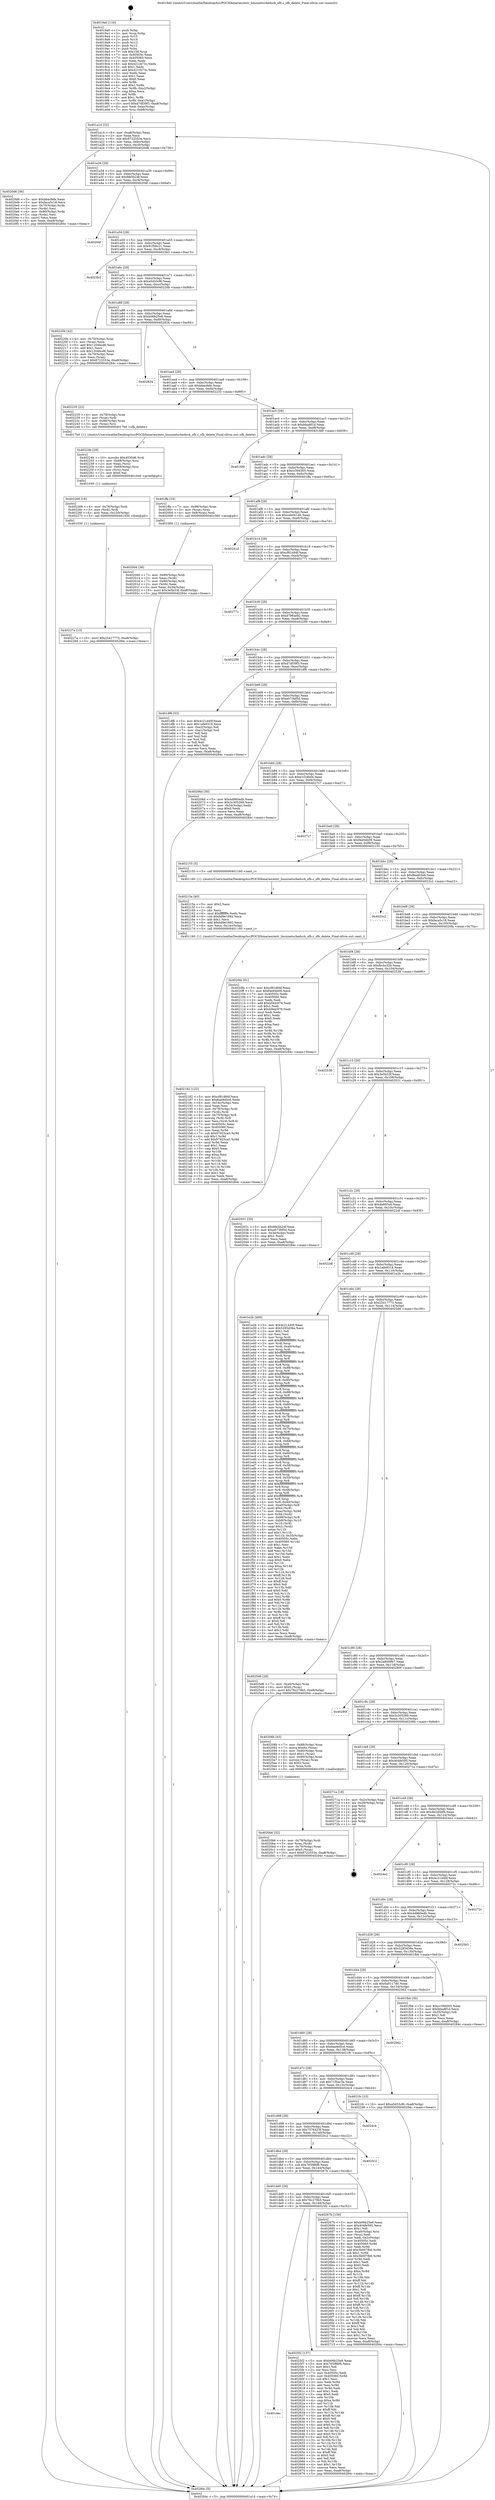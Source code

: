 digraph "0x4019a0" {
  label = "0x4019a0 (/mnt/c/Users/mathe/Desktop/tcc/POCII/binaries/extr_linuxnetschedsch_sfb.c_sfb_delete_Final-ollvm.out::main(0))"
  labelloc = "t"
  node[shape=record]

  Entry [label="",width=0.3,height=0.3,shape=circle,fillcolor=black,style=filled]
  "0x401a14" [label="{
     0x401a14 [32]\l
     | [instrs]\l
     &nbsp;&nbsp;0x401a14 \<+6\>: mov -0xa8(%rbp),%eax\l
     &nbsp;&nbsp;0x401a1a \<+2\>: mov %eax,%ecx\l
     &nbsp;&nbsp;0x401a1c \<+6\>: sub $0x8722553a,%ecx\l
     &nbsp;&nbsp;0x401a22 \<+6\>: mov %eax,-0xbc(%rbp)\l
     &nbsp;&nbsp;0x401a28 \<+6\>: mov %ecx,-0xc0(%rbp)\l
     &nbsp;&nbsp;0x401a2e \<+6\>: je 00000000004020d6 \<main+0x736\>\l
  }"]
  "0x4020d6" [label="{
     0x4020d6 [36]\l
     | [instrs]\l
     &nbsp;&nbsp;0x4020d6 \<+5\>: mov $0xbbacfefe,%eax\l
     &nbsp;&nbsp;0x4020db \<+5\>: mov $0xfaca5c18,%ecx\l
     &nbsp;&nbsp;0x4020e0 \<+4\>: mov -0x70(%rbp),%rdx\l
     &nbsp;&nbsp;0x4020e4 \<+2\>: mov (%rdx),%esi\l
     &nbsp;&nbsp;0x4020e6 \<+4\>: mov -0x80(%rbp),%rdx\l
     &nbsp;&nbsp;0x4020ea \<+2\>: cmp (%rdx),%esi\l
     &nbsp;&nbsp;0x4020ec \<+3\>: cmovl %ecx,%eax\l
     &nbsp;&nbsp;0x4020ef \<+6\>: mov %eax,-0xa8(%rbp)\l
     &nbsp;&nbsp;0x4020f5 \<+5\>: jmp 000000000040284c \<main+0xeac\>\l
  }"]
  "0x401a34" [label="{
     0x401a34 [28]\l
     | [instrs]\l
     &nbsp;&nbsp;0x401a34 \<+5\>: jmp 0000000000401a39 \<main+0x99\>\l
     &nbsp;&nbsp;0x401a39 \<+6\>: mov -0xbc(%rbp),%eax\l
     &nbsp;&nbsp;0x401a3f \<+5\>: sub $0x8fe5b24f,%eax\l
     &nbsp;&nbsp;0x401a44 \<+6\>: mov %eax,-0xc4(%rbp)\l
     &nbsp;&nbsp;0x401a4a \<+6\>: je 000000000040204f \<main+0x6af\>\l
  }"]
  Exit [label="",width=0.3,height=0.3,shape=circle,fillcolor=black,style=filled,peripheries=2]
  "0x40204f" [label="{
     0x40204f\l
  }", style=dashed]
  "0x401a50" [label="{
     0x401a50 [28]\l
     | [instrs]\l
     &nbsp;&nbsp;0x401a50 \<+5\>: jmp 0000000000401a55 \<main+0xb5\>\l
     &nbsp;&nbsp;0x401a55 \<+6\>: mov -0xbc(%rbp),%eax\l
     &nbsp;&nbsp;0x401a5b \<+5\>: sub $0x91f58c21,%eax\l
     &nbsp;&nbsp;0x401a60 \<+6\>: mov %eax,-0xc8(%rbp)\l
     &nbsp;&nbsp;0x401a66 \<+6\>: je 00000000004023b3 \<main+0xa13\>\l
  }"]
  "0x401dec" [label="{
     0x401dec\l
  }", style=dashed]
  "0x4023b3" [label="{
     0x4023b3\l
  }", style=dashed]
  "0x401a6c" [label="{
     0x401a6c [28]\l
     | [instrs]\l
     &nbsp;&nbsp;0x401a6c \<+5\>: jmp 0000000000401a71 \<main+0xd1\>\l
     &nbsp;&nbsp;0x401a71 \<+6\>: mov -0xbc(%rbp),%eax\l
     &nbsp;&nbsp;0x401a77 \<+5\>: sub $0xa5d33cf6,%eax\l
     &nbsp;&nbsp;0x401a7c \<+6\>: mov %eax,-0xcc(%rbp)\l
     &nbsp;&nbsp;0x401a82 \<+6\>: je 000000000040220b \<main+0x86b\>\l
  }"]
  "0x4025f2" [label="{
     0x4025f2 [137]\l
     | [instrs]\l
     &nbsp;&nbsp;0x4025f2 \<+5\>: mov $0xb06b25e8,%eax\l
     &nbsp;&nbsp;0x4025f7 \<+5\>: mov $0x765f86f6,%ecx\l
     &nbsp;&nbsp;0x4025fc \<+2\>: mov $0x1,%dl\l
     &nbsp;&nbsp;0x4025fe \<+2\>: xor %esi,%esi\l
     &nbsp;&nbsp;0x402600 \<+7\>: mov 0x40505c,%edi\l
     &nbsp;&nbsp;0x402607 \<+8\>: mov 0x405060,%r8d\l
     &nbsp;&nbsp;0x40260f \<+3\>: sub $0x1,%esi\l
     &nbsp;&nbsp;0x402612 \<+3\>: mov %edi,%r9d\l
     &nbsp;&nbsp;0x402615 \<+3\>: add %esi,%r9d\l
     &nbsp;&nbsp;0x402618 \<+4\>: imul %r9d,%edi\l
     &nbsp;&nbsp;0x40261c \<+3\>: and $0x1,%edi\l
     &nbsp;&nbsp;0x40261f \<+3\>: cmp $0x0,%edi\l
     &nbsp;&nbsp;0x402622 \<+4\>: sete %r10b\l
     &nbsp;&nbsp;0x402626 \<+4\>: cmp $0xa,%r8d\l
     &nbsp;&nbsp;0x40262a \<+4\>: setl %r11b\l
     &nbsp;&nbsp;0x40262e \<+3\>: mov %r10b,%bl\l
     &nbsp;&nbsp;0x402631 \<+3\>: xor $0xff,%bl\l
     &nbsp;&nbsp;0x402634 \<+3\>: mov %r11b,%r14b\l
     &nbsp;&nbsp;0x402637 \<+4\>: xor $0xff,%r14b\l
     &nbsp;&nbsp;0x40263b \<+3\>: xor $0x0,%dl\l
     &nbsp;&nbsp;0x40263e \<+3\>: mov %bl,%r15b\l
     &nbsp;&nbsp;0x402641 \<+4\>: and $0x0,%r15b\l
     &nbsp;&nbsp;0x402645 \<+3\>: and %dl,%r10b\l
     &nbsp;&nbsp;0x402648 \<+3\>: mov %r14b,%r12b\l
     &nbsp;&nbsp;0x40264b \<+4\>: and $0x0,%r12b\l
     &nbsp;&nbsp;0x40264f \<+3\>: and %dl,%r11b\l
     &nbsp;&nbsp;0x402652 \<+3\>: or %r10b,%r15b\l
     &nbsp;&nbsp;0x402655 \<+3\>: or %r11b,%r12b\l
     &nbsp;&nbsp;0x402658 \<+3\>: xor %r12b,%r15b\l
     &nbsp;&nbsp;0x40265b \<+3\>: or %r14b,%bl\l
     &nbsp;&nbsp;0x40265e \<+3\>: xor $0xff,%bl\l
     &nbsp;&nbsp;0x402661 \<+3\>: or $0x0,%dl\l
     &nbsp;&nbsp;0x402664 \<+2\>: and %dl,%bl\l
     &nbsp;&nbsp;0x402666 \<+3\>: or %bl,%r15b\l
     &nbsp;&nbsp;0x402669 \<+4\>: test $0x1,%r15b\l
     &nbsp;&nbsp;0x40266d \<+3\>: cmovne %ecx,%eax\l
     &nbsp;&nbsp;0x402670 \<+6\>: mov %eax,-0xa8(%rbp)\l
     &nbsp;&nbsp;0x402676 \<+5\>: jmp 000000000040284c \<main+0xeac\>\l
  }"]
  "0x40220b" [label="{
     0x40220b [42]\l
     | [instrs]\l
     &nbsp;&nbsp;0x40220b \<+4\>: mov -0x70(%rbp),%rax\l
     &nbsp;&nbsp;0x40220f \<+2\>: mov (%rax),%ecx\l
     &nbsp;&nbsp;0x402211 \<+6\>: add $0x1204bcd6,%ecx\l
     &nbsp;&nbsp;0x402217 \<+3\>: add $0x1,%ecx\l
     &nbsp;&nbsp;0x40221a \<+6\>: sub $0x1204bcd6,%ecx\l
     &nbsp;&nbsp;0x402220 \<+4\>: mov -0x70(%rbp),%rax\l
     &nbsp;&nbsp;0x402224 \<+2\>: mov %ecx,(%rax)\l
     &nbsp;&nbsp;0x402226 \<+10\>: movl $0x8722553a,-0xa8(%rbp)\l
     &nbsp;&nbsp;0x402230 \<+5\>: jmp 000000000040284c \<main+0xeac\>\l
  }"]
  "0x401a88" [label="{
     0x401a88 [28]\l
     | [instrs]\l
     &nbsp;&nbsp;0x401a88 \<+5\>: jmp 0000000000401a8d \<main+0xed\>\l
     &nbsp;&nbsp;0x401a8d \<+6\>: mov -0xbc(%rbp),%eax\l
     &nbsp;&nbsp;0x401a93 \<+5\>: sub $0xb06b25e8,%eax\l
     &nbsp;&nbsp;0x401a98 \<+6\>: mov %eax,-0xd0(%rbp)\l
     &nbsp;&nbsp;0x401a9e \<+6\>: je 0000000000402834 \<main+0xe94\>\l
  }"]
  "0x401dd0" [label="{
     0x401dd0 [28]\l
     | [instrs]\l
     &nbsp;&nbsp;0x401dd0 \<+5\>: jmp 0000000000401dd5 \<main+0x435\>\l
     &nbsp;&nbsp;0x401dd5 \<+6\>: mov -0xbc(%rbp),%eax\l
     &nbsp;&nbsp;0x401ddb \<+5\>: sub $0x76c279b5,%eax\l
     &nbsp;&nbsp;0x401de0 \<+6\>: mov %eax,-0x148(%rbp)\l
     &nbsp;&nbsp;0x401de6 \<+6\>: je 00000000004025f2 \<main+0xc52\>\l
  }"]
  "0x402834" [label="{
     0x402834\l
  }", style=dashed]
  "0x401aa4" [label="{
     0x401aa4 [28]\l
     | [instrs]\l
     &nbsp;&nbsp;0x401aa4 \<+5\>: jmp 0000000000401aa9 \<main+0x109\>\l
     &nbsp;&nbsp;0x401aa9 \<+6\>: mov -0xbc(%rbp),%eax\l
     &nbsp;&nbsp;0x401aaf \<+5\>: sub $0xbbacfefe,%eax\l
     &nbsp;&nbsp;0x401ab4 \<+6\>: mov %eax,-0xd4(%rbp)\l
     &nbsp;&nbsp;0x401aba \<+6\>: je 0000000000402235 \<main+0x895\>\l
  }"]
  "0x40267b" [label="{
     0x40267b [159]\l
     | [instrs]\l
     &nbsp;&nbsp;0x40267b \<+5\>: mov $0xb06b25e8,%eax\l
     &nbsp;&nbsp;0x402680 \<+5\>: mov $0x404fe595,%ecx\l
     &nbsp;&nbsp;0x402685 \<+2\>: mov $0x1,%dl\l
     &nbsp;&nbsp;0x402687 \<+7\>: mov -0xa0(%rbp),%rsi\l
     &nbsp;&nbsp;0x40268e \<+2\>: mov (%rsi),%edi\l
     &nbsp;&nbsp;0x402690 \<+3\>: mov %edi,-0x2c(%rbp)\l
     &nbsp;&nbsp;0x402693 \<+7\>: mov 0x40505c,%edi\l
     &nbsp;&nbsp;0x40269a \<+8\>: mov 0x405060,%r8d\l
     &nbsp;&nbsp;0x4026a2 \<+3\>: mov %edi,%r9d\l
     &nbsp;&nbsp;0x4026a5 \<+7\>: add $0x3b007fb6,%r9d\l
     &nbsp;&nbsp;0x4026ac \<+4\>: sub $0x1,%r9d\l
     &nbsp;&nbsp;0x4026b0 \<+7\>: sub $0x3b007fb6,%r9d\l
     &nbsp;&nbsp;0x4026b7 \<+4\>: imul %r9d,%edi\l
     &nbsp;&nbsp;0x4026bb \<+3\>: and $0x1,%edi\l
     &nbsp;&nbsp;0x4026be \<+3\>: cmp $0x0,%edi\l
     &nbsp;&nbsp;0x4026c1 \<+4\>: sete %r10b\l
     &nbsp;&nbsp;0x4026c5 \<+4\>: cmp $0xa,%r8d\l
     &nbsp;&nbsp;0x4026c9 \<+4\>: setl %r11b\l
     &nbsp;&nbsp;0x4026cd \<+3\>: mov %r10b,%bl\l
     &nbsp;&nbsp;0x4026d0 \<+3\>: xor $0xff,%bl\l
     &nbsp;&nbsp;0x4026d3 \<+3\>: mov %r11b,%r14b\l
     &nbsp;&nbsp;0x4026d6 \<+4\>: xor $0xff,%r14b\l
     &nbsp;&nbsp;0x4026da \<+3\>: xor $0x1,%dl\l
     &nbsp;&nbsp;0x4026dd \<+3\>: mov %bl,%r15b\l
     &nbsp;&nbsp;0x4026e0 \<+4\>: and $0xff,%r15b\l
     &nbsp;&nbsp;0x4026e4 \<+3\>: and %dl,%r10b\l
     &nbsp;&nbsp;0x4026e7 \<+3\>: mov %r14b,%r12b\l
     &nbsp;&nbsp;0x4026ea \<+4\>: and $0xff,%r12b\l
     &nbsp;&nbsp;0x4026ee \<+3\>: and %dl,%r11b\l
     &nbsp;&nbsp;0x4026f1 \<+3\>: or %r10b,%r15b\l
     &nbsp;&nbsp;0x4026f4 \<+3\>: or %r11b,%r12b\l
     &nbsp;&nbsp;0x4026f7 \<+3\>: xor %r12b,%r15b\l
     &nbsp;&nbsp;0x4026fa \<+3\>: or %r14b,%bl\l
     &nbsp;&nbsp;0x4026fd \<+3\>: xor $0xff,%bl\l
     &nbsp;&nbsp;0x402700 \<+3\>: or $0x1,%dl\l
     &nbsp;&nbsp;0x402703 \<+2\>: and %dl,%bl\l
     &nbsp;&nbsp;0x402705 \<+3\>: or %bl,%r15b\l
     &nbsp;&nbsp;0x402708 \<+4\>: test $0x1,%r15b\l
     &nbsp;&nbsp;0x40270c \<+3\>: cmovne %ecx,%eax\l
     &nbsp;&nbsp;0x40270f \<+6\>: mov %eax,-0xa8(%rbp)\l
     &nbsp;&nbsp;0x402715 \<+5\>: jmp 000000000040284c \<main+0xeac\>\l
  }"]
  "0x402235" [label="{
     0x402235 [22]\l
     | [instrs]\l
     &nbsp;&nbsp;0x402235 \<+4\>: mov -0x78(%rbp),%rax\l
     &nbsp;&nbsp;0x402239 \<+3\>: mov (%rax),%rdi\l
     &nbsp;&nbsp;0x40223c \<+7\>: mov -0x88(%rbp),%rax\l
     &nbsp;&nbsp;0x402243 \<+3\>: mov (%rax),%rsi\l
     &nbsp;&nbsp;0x402246 \<+5\>: call 00000000004017b0 \<sfb_delete\>\l
     | [calls]\l
     &nbsp;&nbsp;0x4017b0 \{1\} (/mnt/c/Users/mathe/Desktop/tcc/POCII/binaries/extr_linuxnetschedsch_sfb.c_sfb_delete_Final-ollvm.out::sfb_delete)\l
  }"]
  "0x401ac0" [label="{
     0x401ac0 [28]\l
     | [instrs]\l
     &nbsp;&nbsp;0x401ac0 \<+5\>: jmp 0000000000401ac5 \<main+0x125\>\l
     &nbsp;&nbsp;0x401ac5 \<+6\>: mov -0xbc(%rbp),%eax\l
     &nbsp;&nbsp;0x401acb \<+5\>: sub $0xbfaa8f1d,%eax\l
     &nbsp;&nbsp;0x401ad0 \<+6\>: mov %eax,-0xd8(%rbp)\l
     &nbsp;&nbsp;0x401ad6 \<+6\>: je 0000000000401fd9 \<main+0x639\>\l
  }"]
  "0x401db4" [label="{
     0x401db4 [28]\l
     | [instrs]\l
     &nbsp;&nbsp;0x401db4 \<+5\>: jmp 0000000000401db9 \<main+0x419\>\l
     &nbsp;&nbsp;0x401db9 \<+6\>: mov -0xbc(%rbp),%eax\l
     &nbsp;&nbsp;0x401dbf \<+5\>: sub $0x765f86f6,%eax\l
     &nbsp;&nbsp;0x401dc4 \<+6\>: mov %eax,-0x144(%rbp)\l
     &nbsp;&nbsp;0x401dca \<+6\>: je 000000000040267b \<main+0xcdb\>\l
  }"]
  "0x401fd9" [label="{
     0x401fd9\l
  }", style=dashed]
  "0x401adc" [label="{
     0x401adc [28]\l
     | [instrs]\l
     &nbsp;&nbsp;0x401adc \<+5\>: jmp 0000000000401ae1 \<main+0x141\>\l
     &nbsp;&nbsp;0x401ae1 \<+6\>: mov -0xbc(%rbp),%eax\l
     &nbsp;&nbsp;0x401ae7 \<+5\>: sub $0xcc39d305,%eax\l
     &nbsp;&nbsp;0x401aec \<+6\>: mov %eax,-0xdc(%rbp)\l
     &nbsp;&nbsp;0x401af2 \<+6\>: je 0000000000401ffa \<main+0x65a\>\l
  }"]
  "0x4025c2" [label="{
     0x4025c2\l
  }", style=dashed]
  "0x401ffa" [label="{
     0x401ffa [19]\l
     | [instrs]\l
     &nbsp;&nbsp;0x401ffa \<+7\>: mov -0x98(%rbp),%rax\l
     &nbsp;&nbsp;0x402001 \<+3\>: mov (%rax),%rax\l
     &nbsp;&nbsp;0x402004 \<+4\>: mov 0x8(%rax),%rdi\l
     &nbsp;&nbsp;0x402008 \<+5\>: call 0000000000401060 \<atoi@plt\>\l
     | [calls]\l
     &nbsp;&nbsp;0x401060 \{1\} (unknown)\l
  }"]
  "0x401af8" [label="{
     0x401af8 [28]\l
     | [instrs]\l
     &nbsp;&nbsp;0x401af8 \<+5\>: jmp 0000000000401afd \<main+0x15d\>\l
     &nbsp;&nbsp;0x401afd \<+6\>: mov -0xbc(%rbp),%eax\l
     &nbsp;&nbsp;0x401b03 \<+5\>: sub $0xceb04146,%eax\l
     &nbsp;&nbsp;0x401b08 \<+6\>: mov %eax,-0xe0(%rbp)\l
     &nbsp;&nbsp;0x401b0e \<+6\>: je 000000000040241d \<main+0xa7d\>\l
  }"]
  "0x401d98" [label="{
     0x401d98 [28]\l
     | [instrs]\l
     &nbsp;&nbsp;0x401d98 \<+5\>: jmp 0000000000401d9d \<main+0x3fd\>\l
     &nbsp;&nbsp;0x401d9d \<+6\>: mov -0xbc(%rbp),%eax\l
     &nbsp;&nbsp;0x401da3 \<+5\>: sub $0x7576423f,%eax\l
     &nbsp;&nbsp;0x401da8 \<+6\>: mov %eax,-0x140(%rbp)\l
     &nbsp;&nbsp;0x401dae \<+6\>: je 00000000004025c2 \<main+0xc22\>\l
  }"]
  "0x40241d" [label="{
     0x40241d\l
  }", style=dashed]
  "0x401b14" [label="{
     0x401b14 [28]\l
     | [instrs]\l
     &nbsp;&nbsp;0x401b14 \<+5\>: jmp 0000000000401b19 \<main+0x179\>\l
     &nbsp;&nbsp;0x401b19 \<+6\>: mov -0xbc(%rbp),%eax\l
     &nbsp;&nbsp;0x401b1f \<+5\>: sub $0xcf81d84f,%eax\l
     &nbsp;&nbsp;0x401b24 \<+6\>: mov %eax,-0xe4(%rbp)\l
     &nbsp;&nbsp;0x401b2a \<+6\>: je 0000000000402771 \<main+0xdd1\>\l
  }"]
  "0x4024c4" [label="{
     0x4024c4\l
  }", style=dashed]
  "0x402771" [label="{
     0x402771\l
  }", style=dashed]
  "0x401b30" [label="{
     0x401b30 [28]\l
     | [instrs]\l
     &nbsp;&nbsp;0x401b30 \<+5\>: jmp 0000000000401b35 \<main+0x195\>\l
     &nbsp;&nbsp;0x401b35 \<+6\>: mov -0xbc(%rbp),%eax\l
     &nbsp;&nbsp;0x401b3b \<+5\>: sub $0xd796ae82,%eax\l
     &nbsp;&nbsp;0x401b40 \<+6\>: mov %eax,-0xe8(%rbp)\l
     &nbsp;&nbsp;0x401b46 \<+6\>: je 0000000000402289 \<main+0x8e9\>\l
  }"]
  "0x40227a" [label="{
     0x40227a [15]\l
     | [instrs]\l
     &nbsp;&nbsp;0x40227a \<+10\>: movl $0x25417773,-0xa8(%rbp)\l
     &nbsp;&nbsp;0x402284 \<+5\>: jmp 000000000040284c \<main+0xeac\>\l
  }"]
  "0x402289" [label="{
     0x402289\l
  }", style=dashed]
  "0x401b4c" [label="{
     0x401b4c [28]\l
     | [instrs]\l
     &nbsp;&nbsp;0x401b4c \<+5\>: jmp 0000000000401b51 \<main+0x1b1\>\l
     &nbsp;&nbsp;0x401b51 \<+6\>: mov -0xbc(%rbp),%eax\l
     &nbsp;&nbsp;0x401b57 \<+5\>: sub $0xd7df39f3,%eax\l
     &nbsp;&nbsp;0x401b5c \<+6\>: mov %eax,-0xec(%rbp)\l
     &nbsp;&nbsp;0x401b62 \<+6\>: je 0000000000401df6 \<main+0x456\>\l
  }"]
  "0x402268" [label="{
     0x402268 [18]\l
     | [instrs]\l
     &nbsp;&nbsp;0x402268 \<+4\>: mov -0x78(%rbp),%rdi\l
     &nbsp;&nbsp;0x40226c \<+3\>: mov (%rdi),%rdi\l
     &nbsp;&nbsp;0x40226f \<+6\>: mov %eax,-0x150(%rbp)\l
     &nbsp;&nbsp;0x402275 \<+5\>: call 0000000000401030 \<free@plt\>\l
     | [calls]\l
     &nbsp;&nbsp;0x401030 \{1\} (unknown)\l
  }"]
  "0x401df6" [label="{
     0x401df6 [53]\l
     | [instrs]\l
     &nbsp;&nbsp;0x401df6 \<+5\>: mov $0x4c21440f,%eax\l
     &nbsp;&nbsp;0x401dfb \<+5\>: mov $0x1afe9318,%ecx\l
     &nbsp;&nbsp;0x401e00 \<+6\>: mov -0xa2(%rbp),%dl\l
     &nbsp;&nbsp;0x401e06 \<+7\>: mov -0xa1(%rbp),%sil\l
     &nbsp;&nbsp;0x401e0d \<+3\>: mov %dl,%dil\l
     &nbsp;&nbsp;0x401e10 \<+3\>: and %sil,%dil\l
     &nbsp;&nbsp;0x401e13 \<+3\>: xor %sil,%dl\l
     &nbsp;&nbsp;0x401e16 \<+3\>: or %dl,%dil\l
     &nbsp;&nbsp;0x401e19 \<+4\>: test $0x1,%dil\l
     &nbsp;&nbsp;0x401e1d \<+3\>: cmovne %ecx,%eax\l
     &nbsp;&nbsp;0x401e20 \<+6\>: mov %eax,-0xa8(%rbp)\l
     &nbsp;&nbsp;0x401e26 \<+5\>: jmp 000000000040284c \<main+0xeac\>\l
  }"]
  "0x401b68" [label="{
     0x401b68 [28]\l
     | [instrs]\l
     &nbsp;&nbsp;0x401b68 \<+5\>: jmp 0000000000401b6d \<main+0x1cd\>\l
     &nbsp;&nbsp;0x401b6d \<+6\>: mov -0xbc(%rbp),%eax\l
     &nbsp;&nbsp;0x401b73 \<+5\>: sub $0xe073bf5d,%eax\l
     &nbsp;&nbsp;0x401b78 \<+6\>: mov %eax,-0xf0(%rbp)\l
     &nbsp;&nbsp;0x401b7e \<+6\>: je 000000000040206d \<main+0x6cd\>\l
  }"]
  "0x40284c" [label="{
     0x40284c [5]\l
     | [instrs]\l
     &nbsp;&nbsp;0x40284c \<+5\>: jmp 0000000000401a14 \<main+0x74\>\l
  }"]
  "0x4019a0" [label="{
     0x4019a0 [116]\l
     | [instrs]\l
     &nbsp;&nbsp;0x4019a0 \<+1\>: push %rbp\l
     &nbsp;&nbsp;0x4019a1 \<+3\>: mov %rsp,%rbp\l
     &nbsp;&nbsp;0x4019a4 \<+2\>: push %r15\l
     &nbsp;&nbsp;0x4019a6 \<+2\>: push %r14\l
     &nbsp;&nbsp;0x4019a8 \<+2\>: push %r13\l
     &nbsp;&nbsp;0x4019aa \<+2\>: push %r12\l
     &nbsp;&nbsp;0x4019ac \<+1\>: push %rbx\l
     &nbsp;&nbsp;0x4019ad \<+7\>: sub $0x158,%rsp\l
     &nbsp;&nbsp;0x4019b4 \<+7\>: mov 0x40505c,%eax\l
     &nbsp;&nbsp;0x4019bb \<+7\>: mov 0x405060,%ecx\l
     &nbsp;&nbsp;0x4019c2 \<+2\>: mov %eax,%edx\l
     &nbsp;&nbsp;0x4019c4 \<+6\>: sub $0x421cb73c,%edx\l
     &nbsp;&nbsp;0x4019ca \<+3\>: sub $0x1,%edx\l
     &nbsp;&nbsp;0x4019cd \<+6\>: add $0x421cb73c,%edx\l
     &nbsp;&nbsp;0x4019d3 \<+3\>: imul %edx,%eax\l
     &nbsp;&nbsp;0x4019d6 \<+3\>: and $0x1,%eax\l
     &nbsp;&nbsp;0x4019d9 \<+3\>: cmp $0x0,%eax\l
     &nbsp;&nbsp;0x4019dc \<+4\>: sete %r8b\l
     &nbsp;&nbsp;0x4019e0 \<+4\>: and $0x1,%r8b\l
     &nbsp;&nbsp;0x4019e4 \<+7\>: mov %r8b,-0xa2(%rbp)\l
     &nbsp;&nbsp;0x4019eb \<+3\>: cmp $0xa,%ecx\l
     &nbsp;&nbsp;0x4019ee \<+4\>: setl %r8b\l
     &nbsp;&nbsp;0x4019f2 \<+4\>: and $0x1,%r8b\l
     &nbsp;&nbsp;0x4019f6 \<+7\>: mov %r8b,-0xa1(%rbp)\l
     &nbsp;&nbsp;0x4019fd \<+10\>: movl $0xd7df39f3,-0xa8(%rbp)\l
     &nbsp;&nbsp;0x401a07 \<+6\>: mov %edi,-0xac(%rbp)\l
     &nbsp;&nbsp;0x401a0d \<+7\>: mov %rsi,-0xb8(%rbp)\l
  }"]
  "0x40224b" [label="{
     0x40224b [29]\l
     | [instrs]\l
     &nbsp;&nbsp;0x40224b \<+10\>: movabs $0x4030d6,%rdi\l
     &nbsp;&nbsp;0x402255 \<+4\>: mov -0x68(%rbp),%rsi\l
     &nbsp;&nbsp;0x402259 \<+2\>: mov %eax,(%rsi)\l
     &nbsp;&nbsp;0x40225b \<+4\>: mov -0x68(%rbp),%rsi\l
     &nbsp;&nbsp;0x40225f \<+2\>: mov (%rsi),%esi\l
     &nbsp;&nbsp;0x402261 \<+2\>: mov $0x0,%al\l
     &nbsp;&nbsp;0x402263 \<+5\>: call 0000000000401040 \<printf@plt\>\l
     | [calls]\l
     &nbsp;&nbsp;0x401040 \{1\} (unknown)\l
  }"]
  "0x40206d" [label="{
     0x40206d [30]\l
     | [instrs]\l
     &nbsp;&nbsp;0x40206d \<+5\>: mov $0x4d960edb,%eax\l
     &nbsp;&nbsp;0x402072 \<+5\>: mov $0x3c305269,%ecx\l
     &nbsp;&nbsp;0x402077 \<+3\>: mov -0x34(%rbp),%edx\l
     &nbsp;&nbsp;0x40207a \<+3\>: cmp $0x0,%edx\l
     &nbsp;&nbsp;0x40207d \<+3\>: cmove %ecx,%eax\l
     &nbsp;&nbsp;0x402080 \<+6\>: mov %eax,-0xa8(%rbp)\l
     &nbsp;&nbsp;0x402086 \<+5\>: jmp 000000000040284c \<main+0xeac\>\l
  }"]
  "0x401b84" [label="{
     0x401b84 [28]\l
     | [instrs]\l
     &nbsp;&nbsp;0x401b84 \<+5\>: jmp 0000000000401b89 \<main+0x1e9\>\l
     &nbsp;&nbsp;0x401b89 \<+6\>: mov -0xbc(%rbp),%eax\l
     &nbsp;&nbsp;0x401b8f \<+5\>: sub $0xe1f24bd4,%eax\l
     &nbsp;&nbsp;0x401b94 \<+6\>: mov %eax,-0xf4(%rbp)\l
     &nbsp;&nbsp;0x401b9a \<+6\>: je 00000000004027c7 \<main+0xe27\>\l
  }"]
  "0x401d7c" [label="{
     0x401d7c [28]\l
     | [instrs]\l
     &nbsp;&nbsp;0x401d7c \<+5\>: jmp 0000000000401d81 \<main+0x3e1\>\l
     &nbsp;&nbsp;0x401d81 \<+6\>: mov -0xbc(%rbp),%eax\l
     &nbsp;&nbsp;0x401d87 \<+5\>: sub $0x71f0ac3e,%eax\l
     &nbsp;&nbsp;0x401d8c \<+6\>: mov %eax,-0x13c(%rbp)\l
     &nbsp;&nbsp;0x401d92 \<+6\>: je 00000000004024c4 \<main+0xb24\>\l
  }"]
  "0x4027c7" [label="{
     0x4027c7\l
  }", style=dashed]
  "0x401ba0" [label="{
     0x401ba0 [28]\l
     | [instrs]\l
     &nbsp;&nbsp;0x401ba0 \<+5\>: jmp 0000000000401ba5 \<main+0x205\>\l
     &nbsp;&nbsp;0x401ba5 \<+6\>: mov -0xbc(%rbp),%eax\l
     &nbsp;&nbsp;0x401bab \<+5\>: sub $0xf4e94b09,%eax\l
     &nbsp;&nbsp;0x401bb0 \<+6\>: mov %eax,-0xf8(%rbp)\l
     &nbsp;&nbsp;0x401bb6 \<+6\>: je 0000000000402155 \<main+0x7b5\>\l
  }"]
  "0x4021fc" [label="{
     0x4021fc [15]\l
     | [instrs]\l
     &nbsp;&nbsp;0x4021fc \<+10\>: movl $0xa5d33cf6,-0xa8(%rbp)\l
     &nbsp;&nbsp;0x402206 \<+5\>: jmp 000000000040284c \<main+0xeac\>\l
  }"]
  "0x402155" [label="{
     0x402155 [5]\l
     | [instrs]\l
     &nbsp;&nbsp;0x402155 \<+5\>: call 0000000000401160 \<next_i\>\l
     | [calls]\l
     &nbsp;&nbsp;0x401160 \{1\} (/mnt/c/Users/mathe/Desktop/tcc/POCII/binaries/extr_linuxnetschedsch_sfb.c_sfb_delete_Final-ollvm.out::next_i)\l
  }"]
  "0x401bbc" [label="{
     0x401bbc [28]\l
     | [instrs]\l
     &nbsp;&nbsp;0x401bbc \<+5\>: jmp 0000000000401bc1 \<main+0x221\>\l
     &nbsp;&nbsp;0x401bc1 \<+6\>: mov -0xbc(%rbp),%eax\l
     &nbsp;&nbsp;0x401bc7 \<+5\>: sub $0xf6ed03e9,%eax\l
     &nbsp;&nbsp;0x401bcc \<+6\>: mov %eax,-0xfc(%rbp)\l
     &nbsp;&nbsp;0x401bd2 \<+6\>: je 00000000004023c2 \<main+0xa22\>\l
  }"]
  "0x401d60" [label="{
     0x401d60 [28]\l
     | [instrs]\l
     &nbsp;&nbsp;0x401d60 \<+5\>: jmp 0000000000401d65 \<main+0x3c5\>\l
     &nbsp;&nbsp;0x401d65 \<+6\>: mov -0xbc(%rbp),%eax\l
     &nbsp;&nbsp;0x401d6b \<+5\>: sub $0x6ae9d5cd,%eax\l
     &nbsp;&nbsp;0x401d70 \<+6\>: mov %eax,-0x138(%rbp)\l
     &nbsp;&nbsp;0x401d76 \<+6\>: je 00000000004021fc \<main+0x85c\>\l
  }"]
  "0x4023c2" [label="{
     0x4023c2\l
  }", style=dashed]
  "0x401bd8" [label="{
     0x401bd8 [28]\l
     | [instrs]\l
     &nbsp;&nbsp;0x401bd8 \<+5\>: jmp 0000000000401bdd \<main+0x23d\>\l
     &nbsp;&nbsp;0x401bdd \<+6\>: mov -0xbc(%rbp),%eax\l
     &nbsp;&nbsp;0x401be3 \<+5\>: sub $0xfaca5c18,%eax\l
     &nbsp;&nbsp;0x401be8 \<+6\>: mov %eax,-0x100(%rbp)\l
     &nbsp;&nbsp;0x401bee \<+6\>: je 00000000004020fa \<main+0x75a\>\l
  }"]
  "0x402562" [label="{
     0x402562\l
  }", style=dashed]
  "0x4020fa" [label="{
     0x4020fa [91]\l
     | [instrs]\l
     &nbsp;&nbsp;0x4020fa \<+5\>: mov $0xcf81d84f,%eax\l
     &nbsp;&nbsp;0x4020ff \<+5\>: mov $0xf4e94b09,%ecx\l
     &nbsp;&nbsp;0x402104 \<+7\>: mov 0x40505c,%edx\l
     &nbsp;&nbsp;0x40210b \<+7\>: mov 0x405060,%esi\l
     &nbsp;&nbsp;0x402112 \<+2\>: mov %edx,%edi\l
     &nbsp;&nbsp;0x402114 \<+6\>: add $0xbf4dc978,%edi\l
     &nbsp;&nbsp;0x40211a \<+3\>: sub $0x1,%edi\l
     &nbsp;&nbsp;0x40211d \<+6\>: sub $0xbf4dc978,%edi\l
     &nbsp;&nbsp;0x402123 \<+3\>: imul %edi,%edx\l
     &nbsp;&nbsp;0x402126 \<+3\>: and $0x1,%edx\l
     &nbsp;&nbsp;0x402129 \<+3\>: cmp $0x0,%edx\l
     &nbsp;&nbsp;0x40212c \<+4\>: sete %r8b\l
     &nbsp;&nbsp;0x402130 \<+3\>: cmp $0xa,%esi\l
     &nbsp;&nbsp;0x402133 \<+4\>: setl %r9b\l
     &nbsp;&nbsp;0x402137 \<+3\>: mov %r8b,%r10b\l
     &nbsp;&nbsp;0x40213a \<+3\>: and %r9b,%r10b\l
     &nbsp;&nbsp;0x40213d \<+3\>: xor %r9b,%r8b\l
     &nbsp;&nbsp;0x402140 \<+3\>: or %r8b,%r10b\l
     &nbsp;&nbsp;0x402143 \<+4\>: test $0x1,%r10b\l
     &nbsp;&nbsp;0x402147 \<+3\>: cmovne %ecx,%eax\l
     &nbsp;&nbsp;0x40214a \<+6\>: mov %eax,-0xa8(%rbp)\l
     &nbsp;&nbsp;0x402150 \<+5\>: jmp 000000000040284c \<main+0xeac\>\l
  }"]
  "0x401bf4" [label="{
     0x401bf4 [28]\l
     | [instrs]\l
     &nbsp;&nbsp;0x401bf4 \<+5\>: jmp 0000000000401bf9 \<main+0x259\>\l
     &nbsp;&nbsp;0x401bf9 \<+6\>: mov -0xbc(%rbp),%eax\l
     &nbsp;&nbsp;0x401bff \<+5\>: sub $0xfbcbc32b,%eax\l
     &nbsp;&nbsp;0x401c04 \<+6\>: mov %eax,-0x104(%rbp)\l
     &nbsp;&nbsp;0x401c0a \<+6\>: je 0000000000402538 \<main+0xb98\>\l
  }"]
  "0x402182" [label="{
     0x402182 [122]\l
     | [instrs]\l
     &nbsp;&nbsp;0x402182 \<+5\>: mov $0xcf81d84f,%ecx\l
     &nbsp;&nbsp;0x402187 \<+5\>: mov $0x6ae9d5cd,%edx\l
     &nbsp;&nbsp;0x40218c \<+6\>: mov -0x14c(%rbp),%esi\l
     &nbsp;&nbsp;0x402192 \<+3\>: imul %eax,%esi\l
     &nbsp;&nbsp;0x402195 \<+4\>: mov -0x78(%rbp),%rdi\l
     &nbsp;&nbsp;0x402199 \<+3\>: mov (%rdi),%rdi\l
     &nbsp;&nbsp;0x40219c \<+4\>: mov -0x70(%rbp),%r8\l
     &nbsp;&nbsp;0x4021a0 \<+3\>: movslq (%r8),%r8\l
     &nbsp;&nbsp;0x4021a3 \<+4\>: mov %esi,(%rdi,%r8,4)\l
     &nbsp;&nbsp;0x4021a7 \<+7\>: mov 0x40505c,%eax\l
     &nbsp;&nbsp;0x4021ae \<+7\>: mov 0x405060,%esi\l
     &nbsp;&nbsp;0x4021b5 \<+3\>: mov %eax,%r9d\l
     &nbsp;&nbsp;0x4021b8 \<+7\>: sub $0x97925ca5,%r9d\l
     &nbsp;&nbsp;0x4021bf \<+4\>: sub $0x1,%r9d\l
     &nbsp;&nbsp;0x4021c3 \<+7\>: add $0x97925ca5,%r9d\l
     &nbsp;&nbsp;0x4021ca \<+4\>: imul %r9d,%eax\l
     &nbsp;&nbsp;0x4021ce \<+3\>: and $0x1,%eax\l
     &nbsp;&nbsp;0x4021d1 \<+3\>: cmp $0x0,%eax\l
     &nbsp;&nbsp;0x4021d4 \<+4\>: sete %r10b\l
     &nbsp;&nbsp;0x4021d8 \<+3\>: cmp $0xa,%esi\l
     &nbsp;&nbsp;0x4021db \<+4\>: setl %r11b\l
     &nbsp;&nbsp;0x4021df \<+3\>: mov %r10b,%bl\l
     &nbsp;&nbsp;0x4021e2 \<+3\>: and %r11b,%bl\l
     &nbsp;&nbsp;0x4021e5 \<+3\>: xor %r11b,%r10b\l
     &nbsp;&nbsp;0x4021e8 \<+3\>: or %r10b,%bl\l
     &nbsp;&nbsp;0x4021eb \<+3\>: test $0x1,%bl\l
     &nbsp;&nbsp;0x4021ee \<+3\>: cmovne %edx,%ecx\l
     &nbsp;&nbsp;0x4021f1 \<+6\>: mov %ecx,-0xa8(%rbp)\l
     &nbsp;&nbsp;0x4021f7 \<+5\>: jmp 000000000040284c \<main+0xeac\>\l
  }"]
  "0x402538" [label="{
     0x402538\l
  }", style=dashed]
  "0x401c10" [label="{
     0x401c10 [28]\l
     | [instrs]\l
     &nbsp;&nbsp;0x401c10 \<+5\>: jmp 0000000000401c15 \<main+0x275\>\l
     &nbsp;&nbsp;0x401c15 \<+6\>: mov -0xbc(%rbp),%eax\l
     &nbsp;&nbsp;0x401c1b \<+5\>: sub $0x3e5b33f,%eax\l
     &nbsp;&nbsp;0x401c20 \<+6\>: mov %eax,-0x108(%rbp)\l
     &nbsp;&nbsp;0x401c26 \<+6\>: je 0000000000402031 \<main+0x691\>\l
  }"]
  "0x40215a" [label="{
     0x40215a [40]\l
     | [instrs]\l
     &nbsp;&nbsp;0x40215a \<+5\>: mov $0x2,%ecx\l
     &nbsp;&nbsp;0x40215f \<+1\>: cltd\l
     &nbsp;&nbsp;0x402160 \<+2\>: idiv %ecx\l
     &nbsp;&nbsp;0x402162 \<+6\>: imul $0xfffffffe,%edx,%ecx\l
     &nbsp;&nbsp;0x402168 \<+6\>: sub $0xbd9e1892,%ecx\l
     &nbsp;&nbsp;0x40216e \<+3\>: add $0x1,%ecx\l
     &nbsp;&nbsp;0x402171 \<+6\>: add $0xbd9e1892,%ecx\l
     &nbsp;&nbsp;0x402177 \<+6\>: mov %ecx,-0x14c(%rbp)\l
     &nbsp;&nbsp;0x40217d \<+5\>: call 0000000000401160 \<next_i\>\l
     | [calls]\l
     &nbsp;&nbsp;0x401160 \{1\} (/mnt/c/Users/mathe/Desktop/tcc/POCII/binaries/extr_linuxnetschedsch_sfb.c_sfb_delete_Final-ollvm.out::next_i)\l
  }"]
  "0x402031" [label="{
     0x402031 [30]\l
     | [instrs]\l
     &nbsp;&nbsp;0x402031 \<+5\>: mov $0x8fe5b24f,%eax\l
     &nbsp;&nbsp;0x402036 \<+5\>: mov $0xe073bf5d,%ecx\l
     &nbsp;&nbsp;0x40203b \<+3\>: mov -0x34(%rbp),%edx\l
     &nbsp;&nbsp;0x40203e \<+3\>: cmp $0x1,%edx\l
     &nbsp;&nbsp;0x402041 \<+3\>: cmovl %ecx,%eax\l
     &nbsp;&nbsp;0x402044 \<+6\>: mov %eax,-0xa8(%rbp)\l
     &nbsp;&nbsp;0x40204a \<+5\>: jmp 000000000040284c \<main+0xeac\>\l
  }"]
  "0x401c2c" [label="{
     0x401c2c [28]\l
     | [instrs]\l
     &nbsp;&nbsp;0x401c2c \<+5\>: jmp 0000000000401c31 \<main+0x291\>\l
     &nbsp;&nbsp;0x401c31 \<+6\>: mov -0xbc(%rbp),%eax\l
     &nbsp;&nbsp;0x401c37 \<+5\>: sub $0xda603cd,%eax\l
     &nbsp;&nbsp;0x401c3c \<+6\>: mov %eax,-0x10c(%rbp)\l
     &nbsp;&nbsp;0x401c42 \<+6\>: je 00000000004022df \<main+0x93f\>\l
  }"]
  "0x4020b6" [label="{
     0x4020b6 [32]\l
     | [instrs]\l
     &nbsp;&nbsp;0x4020b6 \<+4\>: mov -0x78(%rbp),%rdi\l
     &nbsp;&nbsp;0x4020ba \<+3\>: mov %rax,(%rdi)\l
     &nbsp;&nbsp;0x4020bd \<+4\>: mov -0x70(%rbp),%rax\l
     &nbsp;&nbsp;0x4020c1 \<+6\>: movl $0x0,(%rax)\l
     &nbsp;&nbsp;0x4020c7 \<+10\>: movl $0x8722553a,-0xa8(%rbp)\l
     &nbsp;&nbsp;0x4020d1 \<+5\>: jmp 000000000040284c \<main+0xeac\>\l
  }"]
  "0x4022df" [label="{
     0x4022df\l
  }", style=dashed]
  "0x401c48" [label="{
     0x401c48 [28]\l
     | [instrs]\l
     &nbsp;&nbsp;0x401c48 \<+5\>: jmp 0000000000401c4d \<main+0x2ad\>\l
     &nbsp;&nbsp;0x401c4d \<+6\>: mov -0xbc(%rbp),%eax\l
     &nbsp;&nbsp;0x401c53 \<+5\>: sub $0x1afe9318,%eax\l
     &nbsp;&nbsp;0x401c58 \<+6\>: mov %eax,-0x110(%rbp)\l
     &nbsp;&nbsp;0x401c5e \<+6\>: je 0000000000401e2b \<main+0x48b\>\l
  }"]
  "0x40200d" [label="{
     0x40200d [36]\l
     | [instrs]\l
     &nbsp;&nbsp;0x40200d \<+7\>: mov -0x90(%rbp),%rdi\l
     &nbsp;&nbsp;0x402014 \<+2\>: mov %eax,(%rdi)\l
     &nbsp;&nbsp;0x402016 \<+7\>: mov -0x90(%rbp),%rdi\l
     &nbsp;&nbsp;0x40201d \<+2\>: mov (%rdi),%eax\l
     &nbsp;&nbsp;0x40201f \<+3\>: mov %eax,-0x34(%rbp)\l
     &nbsp;&nbsp;0x402022 \<+10\>: movl $0x3e5b33f,-0xa8(%rbp)\l
     &nbsp;&nbsp;0x40202c \<+5\>: jmp 000000000040284c \<main+0xeac\>\l
  }"]
  "0x401e2b" [label="{
     0x401e2b [400]\l
     | [instrs]\l
     &nbsp;&nbsp;0x401e2b \<+5\>: mov $0x4c21440f,%eax\l
     &nbsp;&nbsp;0x401e30 \<+5\>: mov $0x5285d36e,%ecx\l
     &nbsp;&nbsp;0x401e35 \<+2\>: mov $0x1,%dl\l
     &nbsp;&nbsp;0x401e37 \<+2\>: xor %esi,%esi\l
     &nbsp;&nbsp;0x401e39 \<+3\>: mov %rsp,%rdi\l
     &nbsp;&nbsp;0x401e3c \<+4\>: add $0xfffffffffffffff0,%rdi\l
     &nbsp;&nbsp;0x401e40 \<+3\>: mov %rdi,%rsp\l
     &nbsp;&nbsp;0x401e43 \<+7\>: mov %rdi,-0xa0(%rbp)\l
     &nbsp;&nbsp;0x401e4a \<+3\>: mov %rsp,%rdi\l
     &nbsp;&nbsp;0x401e4d \<+4\>: add $0xfffffffffffffff0,%rdi\l
     &nbsp;&nbsp;0x401e51 \<+3\>: mov %rdi,%rsp\l
     &nbsp;&nbsp;0x401e54 \<+3\>: mov %rsp,%r8\l
     &nbsp;&nbsp;0x401e57 \<+4\>: add $0xfffffffffffffff0,%r8\l
     &nbsp;&nbsp;0x401e5b \<+3\>: mov %r8,%rsp\l
     &nbsp;&nbsp;0x401e5e \<+7\>: mov %r8,-0x98(%rbp)\l
     &nbsp;&nbsp;0x401e65 \<+3\>: mov %rsp,%r8\l
     &nbsp;&nbsp;0x401e68 \<+4\>: add $0xfffffffffffffff0,%r8\l
     &nbsp;&nbsp;0x401e6c \<+3\>: mov %r8,%rsp\l
     &nbsp;&nbsp;0x401e6f \<+7\>: mov %r8,-0x90(%rbp)\l
     &nbsp;&nbsp;0x401e76 \<+3\>: mov %rsp,%r8\l
     &nbsp;&nbsp;0x401e79 \<+4\>: add $0xfffffffffffffff0,%r8\l
     &nbsp;&nbsp;0x401e7d \<+3\>: mov %r8,%rsp\l
     &nbsp;&nbsp;0x401e80 \<+7\>: mov %r8,-0x88(%rbp)\l
     &nbsp;&nbsp;0x401e87 \<+3\>: mov %rsp,%r8\l
     &nbsp;&nbsp;0x401e8a \<+4\>: add $0xfffffffffffffff0,%r8\l
     &nbsp;&nbsp;0x401e8e \<+3\>: mov %r8,%rsp\l
     &nbsp;&nbsp;0x401e91 \<+4\>: mov %r8,-0x80(%rbp)\l
     &nbsp;&nbsp;0x401e95 \<+3\>: mov %rsp,%r8\l
     &nbsp;&nbsp;0x401e98 \<+4\>: add $0xfffffffffffffff0,%r8\l
     &nbsp;&nbsp;0x401e9c \<+3\>: mov %r8,%rsp\l
     &nbsp;&nbsp;0x401e9f \<+4\>: mov %r8,-0x78(%rbp)\l
     &nbsp;&nbsp;0x401ea3 \<+3\>: mov %rsp,%r8\l
     &nbsp;&nbsp;0x401ea6 \<+4\>: add $0xfffffffffffffff0,%r8\l
     &nbsp;&nbsp;0x401eaa \<+3\>: mov %r8,%rsp\l
     &nbsp;&nbsp;0x401ead \<+4\>: mov %r8,-0x70(%rbp)\l
     &nbsp;&nbsp;0x401eb1 \<+3\>: mov %rsp,%r8\l
     &nbsp;&nbsp;0x401eb4 \<+4\>: add $0xfffffffffffffff0,%r8\l
     &nbsp;&nbsp;0x401eb8 \<+3\>: mov %r8,%rsp\l
     &nbsp;&nbsp;0x401ebb \<+4\>: mov %r8,-0x68(%rbp)\l
     &nbsp;&nbsp;0x401ebf \<+3\>: mov %rsp,%r8\l
     &nbsp;&nbsp;0x401ec2 \<+4\>: add $0xfffffffffffffff0,%r8\l
     &nbsp;&nbsp;0x401ec6 \<+3\>: mov %r8,%rsp\l
     &nbsp;&nbsp;0x401ec9 \<+4\>: mov %r8,-0x60(%rbp)\l
     &nbsp;&nbsp;0x401ecd \<+3\>: mov %rsp,%r8\l
     &nbsp;&nbsp;0x401ed0 \<+4\>: add $0xfffffffffffffff0,%r8\l
     &nbsp;&nbsp;0x401ed4 \<+3\>: mov %r8,%rsp\l
     &nbsp;&nbsp;0x401ed7 \<+4\>: mov %r8,-0x58(%rbp)\l
     &nbsp;&nbsp;0x401edb \<+3\>: mov %rsp,%r8\l
     &nbsp;&nbsp;0x401ede \<+4\>: add $0xfffffffffffffff0,%r8\l
     &nbsp;&nbsp;0x401ee2 \<+3\>: mov %r8,%rsp\l
     &nbsp;&nbsp;0x401ee5 \<+4\>: mov %r8,-0x50(%rbp)\l
     &nbsp;&nbsp;0x401ee9 \<+3\>: mov %rsp,%r8\l
     &nbsp;&nbsp;0x401eec \<+4\>: add $0xfffffffffffffff0,%r8\l
     &nbsp;&nbsp;0x401ef0 \<+3\>: mov %r8,%rsp\l
     &nbsp;&nbsp;0x401ef3 \<+4\>: mov %r8,-0x48(%rbp)\l
     &nbsp;&nbsp;0x401ef7 \<+3\>: mov %rsp,%r8\l
     &nbsp;&nbsp;0x401efa \<+4\>: add $0xfffffffffffffff0,%r8\l
     &nbsp;&nbsp;0x401efe \<+3\>: mov %r8,%rsp\l
     &nbsp;&nbsp;0x401f01 \<+4\>: mov %r8,-0x40(%rbp)\l
     &nbsp;&nbsp;0x401f05 \<+7\>: mov -0xa0(%rbp),%r8\l
     &nbsp;&nbsp;0x401f0c \<+7\>: movl $0x0,(%r8)\l
     &nbsp;&nbsp;0x401f13 \<+7\>: mov -0xac(%rbp),%r9d\l
     &nbsp;&nbsp;0x401f1a \<+3\>: mov %r9d,(%rdi)\l
     &nbsp;&nbsp;0x401f1d \<+7\>: mov -0x98(%rbp),%r8\l
     &nbsp;&nbsp;0x401f24 \<+7\>: mov -0xb8(%rbp),%r10\l
     &nbsp;&nbsp;0x401f2b \<+3\>: mov %r10,(%r8)\l
     &nbsp;&nbsp;0x401f2e \<+3\>: cmpl $0x2,(%rdi)\l
     &nbsp;&nbsp;0x401f31 \<+4\>: setne %r11b\l
     &nbsp;&nbsp;0x401f35 \<+4\>: and $0x1,%r11b\l
     &nbsp;&nbsp;0x401f39 \<+4\>: mov %r11b,-0x35(%rbp)\l
     &nbsp;&nbsp;0x401f3d \<+7\>: mov 0x40505c,%ebx\l
     &nbsp;&nbsp;0x401f44 \<+8\>: mov 0x405060,%r14d\l
     &nbsp;&nbsp;0x401f4c \<+3\>: sub $0x1,%esi\l
     &nbsp;&nbsp;0x401f4f \<+3\>: mov %ebx,%r15d\l
     &nbsp;&nbsp;0x401f52 \<+3\>: add %esi,%r15d\l
     &nbsp;&nbsp;0x401f55 \<+4\>: imul %r15d,%ebx\l
     &nbsp;&nbsp;0x401f59 \<+3\>: and $0x1,%ebx\l
     &nbsp;&nbsp;0x401f5c \<+3\>: cmp $0x0,%ebx\l
     &nbsp;&nbsp;0x401f5f \<+4\>: sete %r11b\l
     &nbsp;&nbsp;0x401f63 \<+4\>: cmp $0xa,%r14d\l
     &nbsp;&nbsp;0x401f67 \<+4\>: setl %r12b\l
     &nbsp;&nbsp;0x401f6b \<+3\>: mov %r11b,%r13b\l
     &nbsp;&nbsp;0x401f6e \<+4\>: xor $0xff,%r13b\l
     &nbsp;&nbsp;0x401f72 \<+3\>: mov %r12b,%sil\l
     &nbsp;&nbsp;0x401f75 \<+4\>: xor $0xff,%sil\l
     &nbsp;&nbsp;0x401f79 \<+3\>: xor $0x0,%dl\l
     &nbsp;&nbsp;0x401f7c \<+3\>: mov %r13b,%dil\l
     &nbsp;&nbsp;0x401f7f \<+4\>: and $0x0,%dil\l
     &nbsp;&nbsp;0x401f83 \<+3\>: and %dl,%r11b\l
     &nbsp;&nbsp;0x401f86 \<+3\>: mov %sil,%r8b\l
     &nbsp;&nbsp;0x401f89 \<+4\>: and $0x0,%r8b\l
     &nbsp;&nbsp;0x401f8d \<+3\>: and %dl,%r12b\l
     &nbsp;&nbsp;0x401f90 \<+3\>: or %r11b,%dil\l
     &nbsp;&nbsp;0x401f93 \<+3\>: or %r12b,%r8b\l
     &nbsp;&nbsp;0x401f96 \<+3\>: xor %r8b,%dil\l
     &nbsp;&nbsp;0x401f99 \<+3\>: or %sil,%r13b\l
     &nbsp;&nbsp;0x401f9c \<+4\>: xor $0xff,%r13b\l
     &nbsp;&nbsp;0x401fa0 \<+3\>: or $0x0,%dl\l
     &nbsp;&nbsp;0x401fa3 \<+3\>: and %dl,%r13b\l
     &nbsp;&nbsp;0x401fa6 \<+3\>: or %r13b,%dil\l
     &nbsp;&nbsp;0x401fa9 \<+4\>: test $0x1,%dil\l
     &nbsp;&nbsp;0x401fad \<+3\>: cmovne %ecx,%eax\l
     &nbsp;&nbsp;0x401fb0 \<+6\>: mov %eax,-0xa8(%rbp)\l
     &nbsp;&nbsp;0x401fb6 \<+5\>: jmp 000000000040284c \<main+0xeac\>\l
  }"]
  "0x401c64" [label="{
     0x401c64 [28]\l
     | [instrs]\l
     &nbsp;&nbsp;0x401c64 \<+5\>: jmp 0000000000401c69 \<main+0x2c9\>\l
     &nbsp;&nbsp;0x401c69 \<+6\>: mov -0xbc(%rbp),%eax\l
     &nbsp;&nbsp;0x401c6f \<+5\>: sub $0x25417773,%eax\l
     &nbsp;&nbsp;0x401c74 \<+6\>: mov %eax,-0x114(%rbp)\l
     &nbsp;&nbsp;0x401c7a \<+6\>: je 00000000004025d6 \<main+0xc36\>\l
  }"]
  "0x401d44" [label="{
     0x401d44 [28]\l
     | [instrs]\l
     &nbsp;&nbsp;0x401d44 \<+5\>: jmp 0000000000401d49 \<main+0x3a9\>\l
     &nbsp;&nbsp;0x401d49 \<+6\>: mov -0xbc(%rbp),%eax\l
     &nbsp;&nbsp;0x401d4f \<+5\>: sub $0x6a9117d0,%eax\l
     &nbsp;&nbsp;0x401d54 \<+6\>: mov %eax,-0x134(%rbp)\l
     &nbsp;&nbsp;0x401d5a \<+6\>: je 0000000000402562 \<main+0xbc2\>\l
  }"]
  "0x401fbb" [label="{
     0x401fbb [30]\l
     | [instrs]\l
     &nbsp;&nbsp;0x401fbb \<+5\>: mov $0xcc39d305,%eax\l
     &nbsp;&nbsp;0x401fc0 \<+5\>: mov $0xbfaa8f1d,%ecx\l
     &nbsp;&nbsp;0x401fc5 \<+3\>: mov -0x35(%rbp),%dl\l
     &nbsp;&nbsp;0x401fc8 \<+3\>: test $0x1,%dl\l
     &nbsp;&nbsp;0x401fcb \<+3\>: cmovne %ecx,%eax\l
     &nbsp;&nbsp;0x401fce \<+6\>: mov %eax,-0xa8(%rbp)\l
     &nbsp;&nbsp;0x401fd4 \<+5\>: jmp 000000000040284c \<main+0xeac\>\l
  }"]
  "0x4025d6" [label="{
     0x4025d6 [28]\l
     | [instrs]\l
     &nbsp;&nbsp;0x4025d6 \<+7\>: mov -0xa0(%rbp),%rax\l
     &nbsp;&nbsp;0x4025dd \<+6\>: movl $0x0,(%rax)\l
     &nbsp;&nbsp;0x4025e3 \<+10\>: movl $0x76c279b5,-0xa8(%rbp)\l
     &nbsp;&nbsp;0x4025ed \<+5\>: jmp 000000000040284c \<main+0xeac\>\l
  }"]
  "0x401c80" [label="{
     0x401c80 [28]\l
     | [instrs]\l
     &nbsp;&nbsp;0x401c80 \<+5\>: jmp 0000000000401c85 \<main+0x2e5\>\l
     &nbsp;&nbsp;0x401c85 \<+6\>: mov -0xbc(%rbp),%eax\l
     &nbsp;&nbsp;0x401c8b \<+5\>: sub $0x2a8009b7,%eax\l
     &nbsp;&nbsp;0x401c90 \<+6\>: mov %eax,-0x118(%rbp)\l
     &nbsp;&nbsp;0x401c96 \<+6\>: je 000000000040280f \<main+0xe6f\>\l
  }"]
  "0x401d28" [label="{
     0x401d28 [28]\l
     | [instrs]\l
     &nbsp;&nbsp;0x401d28 \<+5\>: jmp 0000000000401d2d \<main+0x38d\>\l
     &nbsp;&nbsp;0x401d2d \<+6\>: mov -0xbc(%rbp),%eax\l
     &nbsp;&nbsp;0x401d33 \<+5\>: sub $0x5285d36e,%eax\l
     &nbsp;&nbsp;0x401d38 \<+6\>: mov %eax,-0x130(%rbp)\l
     &nbsp;&nbsp;0x401d3e \<+6\>: je 0000000000401fbb \<main+0x61b\>\l
  }"]
  "0x40280f" [label="{
     0x40280f\l
  }", style=dashed]
  "0x401c9c" [label="{
     0x401c9c [28]\l
     | [instrs]\l
     &nbsp;&nbsp;0x401c9c \<+5\>: jmp 0000000000401ca1 \<main+0x301\>\l
     &nbsp;&nbsp;0x401ca1 \<+6\>: mov -0xbc(%rbp),%eax\l
     &nbsp;&nbsp;0x401ca7 \<+5\>: sub $0x3c305269,%eax\l
     &nbsp;&nbsp;0x401cac \<+6\>: mov %eax,-0x11c(%rbp)\l
     &nbsp;&nbsp;0x401cb2 \<+6\>: je 000000000040208b \<main+0x6eb\>\l
  }"]
  "0x4025b3" [label="{
     0x4025b3\l
  }", style=dashed]
  "0x40208b" [label="{
     0x40208b [43]\l
     | [instrs]\l
     &nbsp;&nbsp;0x40208b \<+7\>: mov -0x88(%rbp),%rax\l
     &nbsp;&nbsp;0x402092 \<+7\>: movq $0x64,(%rax)\l
     &nbsp;&nbsp;0x402099 \<+4\>: mov -0x80(%rbp),%rax\l
     &nbsp;&nbsp;0x40209d \<+6\>: movl $0x1,(%rax)\l
     &nbsp;&nbsp;0x4020a3 \<+4\>: mov -0x80(%rbp),%rax\l
     &nbsp;&nbsp;0x4020a7 \<+3\>: movslq (%rax),%rax\l
     &nbsp;&nbsp;0x4020aa \<+4\>: shl $0x2,%rax\l
     &nbsp;&nbsp;0x4020ae \<+3\>: mov %rax,%rdi\l
     &nbsp;&nbsp;0x4020b1 \<+5\>: call 0000000000401050 \<malloc@plt\>\l
     | [calls]\l
     &nbsp;&nbsp;0x401050 \{1\} (unknown)\l
  }"]
  "0x401cb8" [label="{
     0x401cb8 [28]\l
     | [instrs]\l
     &nbsp;&nbsp;0x401cb8 \<+5\>: jmp 0000000000401cbd \<main+0x31d\>\l
     &nbsp;&nbsp;0x401cbd \<+6\>: mov -0xbc(%rbp),%eax\l
     &nbsp;&nbsp;0x401cc3 \<+5\>: sub $0x404fe595,%eax\l
     &nbsp;&nbsp;0x401cc8 \<+6\>: mov %eax,-0x120(%rbp)\l
     &nbsp;&nbsp;0x401cce \<+6\>: je 000000000040271a \<main+0xd7a\>\l
  }"]
  "0x401d0c" [label="{
     0x401d0c [28]\l
     | [instrs]\l
     &nbsp;&nbsp;0x401d0c \<+5\>: jmp 0000000000401d11 \<main+0x371\>\l
     &nbsp;&nbsp;0x401d11 \<+6\>: mov -0xbc(%rbp),%eax\l
     &nbsp;&nbsp;0x401d17 \<+5\>: sub $0x4d960edb,%eax\l
     &nbsp;&nbsp;0x401d1c \<+6\>: mov %eax,-0x12c(%rbp)\l
     &nbsp;&nbsp;0x401d22 \<+6\>: je 00000000004025b3 \<main+0xc13\>\l
  }"]
  "0x40271a" [label="{
     0x40271a [18]\l
     | [instrs]\l
     &nbsp;&nbsp;0x40271a \<+3\>: mov -0x2c(%rbp),%eax\l
     &nbsp;&nbsp;0x40271d \<+4\>: lea -0x28(%rbp),%rsp\l
     &nbsp;&nbsp;0x402721 \<+1\>: pop %rbx\l
     &nbsp;&nbsp;0x402722 \<+2\>: pop %r12\l
     &nbsp;&nbsp;0x402724 \<+2\>: pop %r13\l
     &nbsp;&nbsp;0x402726 \<+2\>: pop %r14\l
     &nbsp;&nbsp;0x402728 \<+2\>: pop %r15\l
     &nbsp;&nbsp;0x40272a \<+1\>: pop %rbp\l
     &nbsp;&nbsp;0x40272b \<+1\>: ret\l
  }"]
  "0x401cd4" [label="{
     0x401cd4 [28]\l
     | [instrs]\l
     &nbsp;&nbsp;0x401cd4 \<+5\>: jmp 0000000000401cd9 \<main+0x339\>\l
     &nbsp;&nbsp;0x401cd9 \<+6\>: mov -0xbc(%rbp),%eax\l
     &nbsp;&nbsp;0x401cdf \<+5\>: sub $0x4b2d5bf4,%eax\l
     &nbsp;&nbsp;0x401ce4 \<+6\>: mov %eax,-0x124(%rbp)\l
     &nbsp;&nbsp;0x401cea \<+6\>: je 00000000004024e2 \<main+0xb42\>\l
  }"]
  "0x40272c" [label="{
     0x40272c\l
  }", style=dashed]
  "0x4024e2" [label="{
     0x4024e2\l
  }", style=dashed]
  "0x401cf0" [label="{
     0x401cf0 [28]\l
     | [instrs]\l
     &nbsp;&nbsp;0x401cf0 \<+5\>: jmp 0000000000401cf5 \<main+0x355\>\l
     &nbsp;&nbsp;0x401cf5 \<+6\>: mov -0xbc(%rbp),%eax\l
     &nbsp;&nbsp;0x401cfb \<+5\>: sub $0x4c21440f,%eax\l
     &nbsp;&nbsp;0x401d00 \<+6\>: mov %eax,-0x128(%rbp)\l
     &nbsp;&nbsp;0x401d06 \<+6\>: je 000000000040272c \<main+0xd8c\>\l
  }"]
  Entry -> "0x4019a0" [label=" 1"]
  "0x401a14" -> "0x4020d6" [label=" 2"]
  "0x401a14" -> "0x401a34" [label=" 16"]
  "0x40271a" -> Exit [label=" 1"]
  "0x401a34" -> "0x40204f" [label=" 0"]
  "0x401a34" -> "0x401a50" [label=" 16"]
  "0x40267b" -> "0x40284c" [label=" 1"]
  "0x401a50" -> "0x4023b3" [label=" 0"]
  "0x401a50" -> "0x401a6c" [label=" 16"]
  "0x4025f2" -> "0x40284c" [label=" 1"]
  "0x401a6c" -> "0x40220b" [label=" 1"]
  "0x401a6c" -> "0x401a88" [label=" 15"]
  "0x401dd0" -> "0x401dec" [label=" 0"]
  "0x401a88" -> "0x402834" [label=" 0"]
  "0x401a88" -> "0x401aa4" [label=" 15"]
  "0x401dd0" -> "0x4025f2" [label=" 1"]
  "0x401aa4" -> "0x402235" [label=" 1"]
  "0x401aa4" -> "0x401ac0" [label=" 14"]
  "0x401db4" -> "0x401dd0" [label=" 1"]
  "0x401ac0" -> "0x401fd9" [label=" 0"]
  "0x401ac0" -> "0x401adc" [label=" 14"]
  "0x401db4" -> "0x40267b" [label=" 1"]
  "0x401adc" -> "0x401ffa" [label=" 1"]
  "0x401adc" -> "0x401af8" [label=" 13"]
  "0x401d98" -> "0x401db4" [label=" 2"]
  "0x401af8" -> "0x40241d" [label=" 0"]
  "0x401af8" -> "0x401b14" [label=" 13"]
  "0x401d98" -> "0x4025c2" [label=" 0"]
  "0x401b14" -> "0x402771" [label=" 0"]
  "0x401b14" -> "0x401b30" [label=" 13"]
  "0x401d7c" -> "0x401d98" [label=" 2"]
  "0x401b30" -> "0x402289" [label=" 0"]
  "0x401b30" -> "0x401b4c" [label=" 13"]
  "0x401d7c" -> "0x4024c4" [label=" 0"]
  "0x401b4c" -> "0x401df6" [label=" 1"]
  "0x401b4c" -> "0x401b68" [label=" 12"]
  "0x401df6" -> "0x40284c" [label=" 1"]
  "0x4019a0" -> "0x401a14" [label=" 1"]
  "0x40284c" -> "0x401a14" [label=" 17"]
  "0x4025d6" -> "0x40284c" [label=" 1"]
  "0x401b68" -> "0x40206d" [label=" 1"]
  "0x401b68" -> "0x401b84" [label=" 11"]
  "0x40227a" -> "0x40284c" [label=" 1"]
  "0x401b84" -> "0x4027c7" [label=" 0"]
  "0x401b84" -> "0x401ba0" [label=" 11"]
  "0x402268" -> "0x40227a" [label=" 1"]
  "0x401ba0" -> "0x402155" [label=" 1"]
  "0x401ba0" -> "0x401bbc" [label=" 10"]
  "0x40224b" -> "0x402268" [label=" 1"]
  "0x401bbc" -> "0x4023c2" [label=" 0"]
  "0x401bbc" -> "0x401bd8" [label=" 10"]
  "0x40220b" -> "0x40284c" [label=" 1"]
  "0x401bd8" -> "0x4020fa" [label=" 1"]
  "0x401bd8" -> "0x401bf4" [label=" 9"]
  "0x4021fc" -> "0x40284c" [label=" 1"]
  "0x401bf4" -> "0x402538" [label=" 0"]
  "0x401bf4" -> "0x401c10" [label=" 9"]
  "0x401d60" -> "0x4021fc" [label=" 1"]
  "0x401c10" -> "0x402031" [label=" 1"]
  "0x401c10" -> "0x401c2c" [label=" 8"]
  "0x402235" -> "0x40224b" [label=" 1"]
  "0x401c2c" -> "0x4022df" [label=" 0"]
  "0x401c2c" -> "0x401c48" [label=" 8"]
  "0x401d44" -> "0x401d60" [label=" 3"]
  "0x401c48" -> "0x401e2b" [label=" 1"]
  "0x401c48" -> "0x401c64" [label=" 7"]
  "0x401d44" -> "0x402562" [label=" 0"]
  "0x401e2b" -> "0x40284c" [label=" 1"]
  "0x401d60" -> "0x401d7c" [label=" 2"]
  "0x401c64" -> "0x4025d6" [label=" 1"]
  "0x401c64" -> "0x401c80" [label=" 6"]
  "0x402182" -> "0x40284c" [label=" 1"]
  "0x401c80" -> "0x40280f" [label=" 0"]
  "0x401c80" -> "0x401c9c" [label=" 6"]
  "0x402155" -> "0x40215a" [label=" 1"]
  "0x401c9c" -> "0x40208b" [label=" 1"]
  "0x401c9c" -> "0x401cb8" [label=" 5"]
  "0x4020fa" -> "0x40284c" [label=" 1"]
  "0x401cb8" -> "0x40271a" [label=" 1"]
  "0x401cb8" -> "0x401cd4" [label=" 4"]
  "0x4020b6" -> "0x40284c" [label=" 1"]
  "0x401cd4" -> "0x4024e2" [label=" 0"]
  "0x401cd4" -> "0x401cf0" [label=" 4"]
  "0x40208b" -> "0x4020b6" [label=" 1"]
  "0x401cf0" -> "0x40272c" [label=" 0"]
  "0x401cf0" -> "0x401d0c" [label=" 4"]
  "0x4020d6" -> "0x40284c" [label=" 2"]
  "0x401d0c" -> "0x4025b3" [label=" 0"]
  "0x401d0c" -> "0x401d28" [label=" 4"]
  "0x40215a" -> "0x402182" [label=" 1"]
  "0x401d28" -> "0x401fbb" [label=" 1"]
  "0x401d28" -> "0x401d44" [label=" 3"]
  "0x401fbb" -> "0x40284c" [label=" 1"]
  "0x401ffa" -> "0x40200d" [label=" 1"]
  "0x40200d" -> "0x40284c" [label=" 1"]
  "0x402031" -> "0x40284c" [label=" 1"]
  "0x40206d" -> "0x40284c" [label=" 1"]
}
